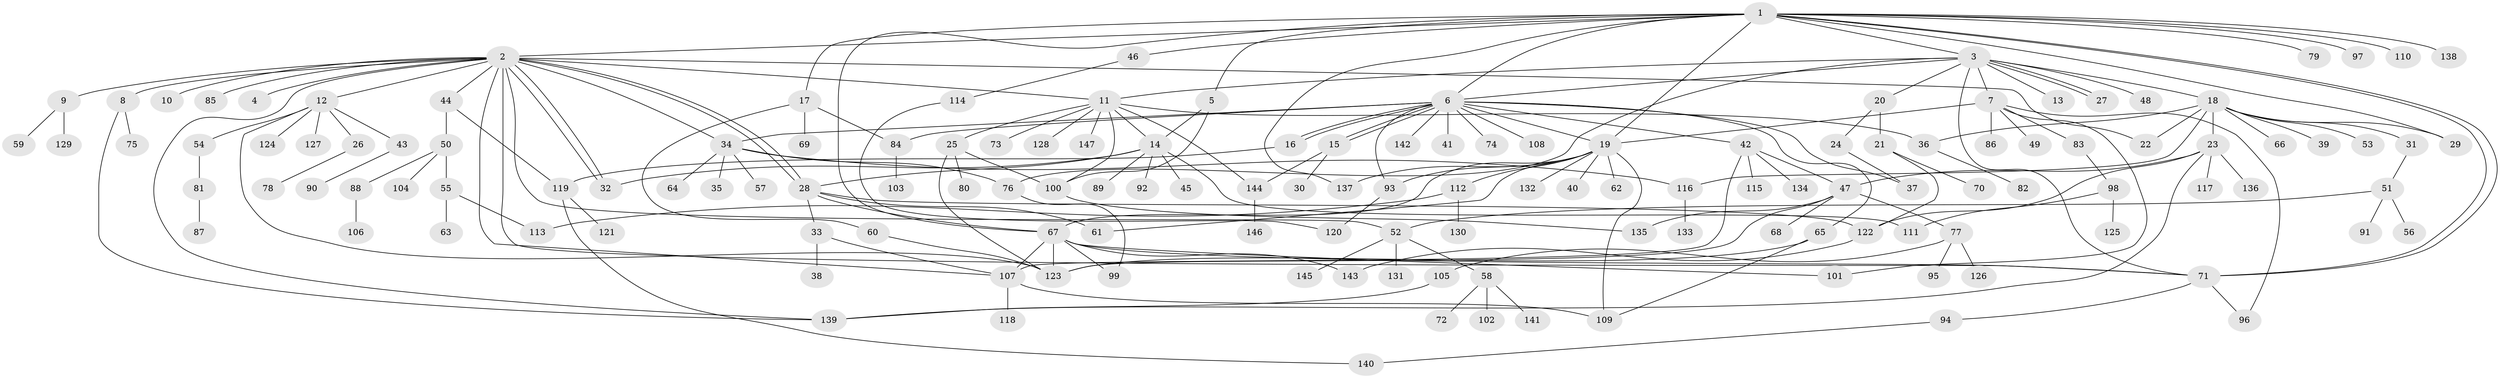 // Generated by graph-tools (version 1.1) at 2025/26/03/09/25 03:26:01]
// undirected, 147 vertices, 205 edges
graph export_dot {
graph [start="1"]
  node [color=gray90,style=filled];
  1;
  2;
  3;
  4;
  5;
  6;
  7;
  8;
  9;
  10;
  11;
  12;
  13;
  14;
  15;
  16;
  17;
  18;
  19;
  20;
  21;
  22;
  23;
  24;
  25;
  26;
  27;
  28;
  29;
  30;
  31;
  32;
  33;
  34;
  35;
  36;
  37;
  38;
  39;
  40;
  41;
  42;
  43;
  44;
  45;
  46;
  47;
  48;
  49;
  50;
  51;
  52;
  53;
  54;
  55;
  56;
  57;
  58;
  59;
  60;
  61;
  62;
  63;
  64;
  65;
  66;
  67;
  68;
  69;
  70;
  71;
  72;
  73;
  74;
  75;
  76;
  77;
  78;
  79;
  80;
  81;
  82;
  83;
  84;
  85;
  86;
  87;
  88;
  89;
  90;
  91;
  92;
  93;
  94;
  95;
  96;
  97;
  98;
  99;
  100;
  101;
  102;
  103;
  104;
  105;
  106;
  107;
  108;
  109;
  110;
  111;
  112;
  113;
  114;
  115;
  116;
  117;
  118;
  119;
  120;
  121;
  122;
  123;
  124;
  125;
  126;
  127;
  128;
  129;
  130;
  131;
  132;
  133;
  134;
  135;
  136;
  137;
  138;
  139;
  140;
  141;
  142;
  143;
  144;
  145;
  146;
  147;
  1 -- 2;
  1 -- 3;
  1 -- 5;
  1 -- 6;
  1 -- 17;
  1 -- 19;
  1 -- 29;
  1 -- 46;
  1 -- 67;
  1 -- 71;
  1 -- 71;
  1 -- 79;
  1 -- 97;
  1 -- 110;
  1 -- 137;
  1 -- 138;
  2 -- 4;
  2 -- 8;
  2 -- 9;
  2 -- 10;
  2 -- 11;
  2 -- 12;
  2 -- 22;
  2 -- 28;
  2 -- 28;
  2 -- 32;
  2 -- 32;
  2 -- 34;
  2 -- 44;
  2 -- 52;
  2 -- 71;
  2 -- 85;
  2 -- 107;
  2 -- 139;
  3 -- 6;
  3 -- 7;
  3 -- 11;
  3 -- 13;
  3 -- 18;
  3 -- 20;
  3 -- 27;
  3 -- 27;
  3 -- 48;
  3 -- 71;
  3 -- 76;
  5 -- 14;
  5 -- 100;
  6 -- 15;
  6 -- 15;
  6 -- 16;
  6 -- 16;
  6 -- 19;
  6 -- 34;
  6 -- 37;
  6 -- 41;
  6 -- 42;
  6 -- 65;
  6 -- 74;
  6 -- 84;
  6 -- 93;
  6 -- 108;
  6 -- 142;
  7 -- 19;
  7 -- 49;
  7 -- 83;
  7 -- 86;
  7 -- 96;
  7 -- 101;
  8 -- 75;
  8 -- 139;
  9 -- 59;
  9 -- 129;
  11 -- 14;
  11 -- 25;
  11 -- 36;
  11 -- 73;
  11 -- 100;
  11 -- 128;
  11 -- 144;
  11 -- 147;
  12 -- 26;
  12 -- 43;
  12 -- 54;
  12 -- 123;
  12 -- 124;
  12 -- 127;
  14 -- 28;
  14 -- 32;
  14 -- 45;
  14 -- 89;
  14 -- 92;
  14 -- 111;
  15 -- 30;
  15 -- 144;
  16 -- 119;
  17 -- 60;
  17 -- 69;
  17 -- 84;
  18 -- 22;
  18 -- 23;
  18 -- 29;
  18 -- 31;
  18 -- 36;
  18 -- 39;
  18 -- 53;
  18 -- 66;
  18 -- 116;
  19 -- 40;
  19 -- 61;
  19 -- 62;
  19 -- 67;
  19 -- 93;
  19 -- 109;
  19 -- 112;
  19 -- 132;
  19 -- 137;
  20 -- 21;
  20 -- 24;
  21 -- 70;
  21 -- 122;
  23 -- 47;
  23 -- 117;
  23 -- 122;
  23 -- 136;
  23 -- 139;
  24 -- 37;
  25 -- 80;
  25 -- 100;
  25 -- 123;
  26 -- 78;
  28 -- 33;
  28 -- 61;
  28 -- 67;
  28 -- 122;
  31 -- 51;
  33 -- 38;
  33 -- 107;
  34 -- 35;
  34 -- 57;
  34 -- 64;
  34 -- 76;
  34 -- 116;
  36 -- 82;
  42 -- 47;
  42 -- 107;
  42 -- 115;
  42 -- 134;
  43 -- 90;
  44 -- 50;
  44 -- 119;
  46 -- 114;
  47 -- 68;
  47 -- 77;
  47 -- 123;
  47 -- 135;
  50 -- 55;
  50 -- 88;
  50 -- 104;
  51 -- 52;
  51 -- 56;
  51 -- 91;
  52 -- 58;
  52 -- 131;
  52 -- 145;
  54 -- 81;
  55 -- 63;
  55 -- 113;
  58 -- 72;
  58 -- 102;
  58 -- 141;
  60 -- 123;
  65 -- 109;
  65 -- 123;
  67 -- 71;
  67 -- 99;
  67 -- 101;
  67 -- 107;
  67 -- 123;
  67 -- 143;
  71 -- 94;
  71 -- 96;
  76 -- 99;
  77 -- 95;
  77 -- 105;
  77 -- 126;
  81 -- 87;
  83 -- 98;
  84 -- 103;
  88 -- 106;
  93 -- 120;
  94 -- 140;
  98 -- 111;
  98 -- 125;
  100 -- 135;
  105 -- 139;
  107 -- 109;
  107 -- 118;
  112 -- 113;
  112 -- 130;
  114 -- 120;
  116 -- 133;
  119 -- 121;
  119 -- 140;
  122 -- 143;
  144 -- 146;
}
